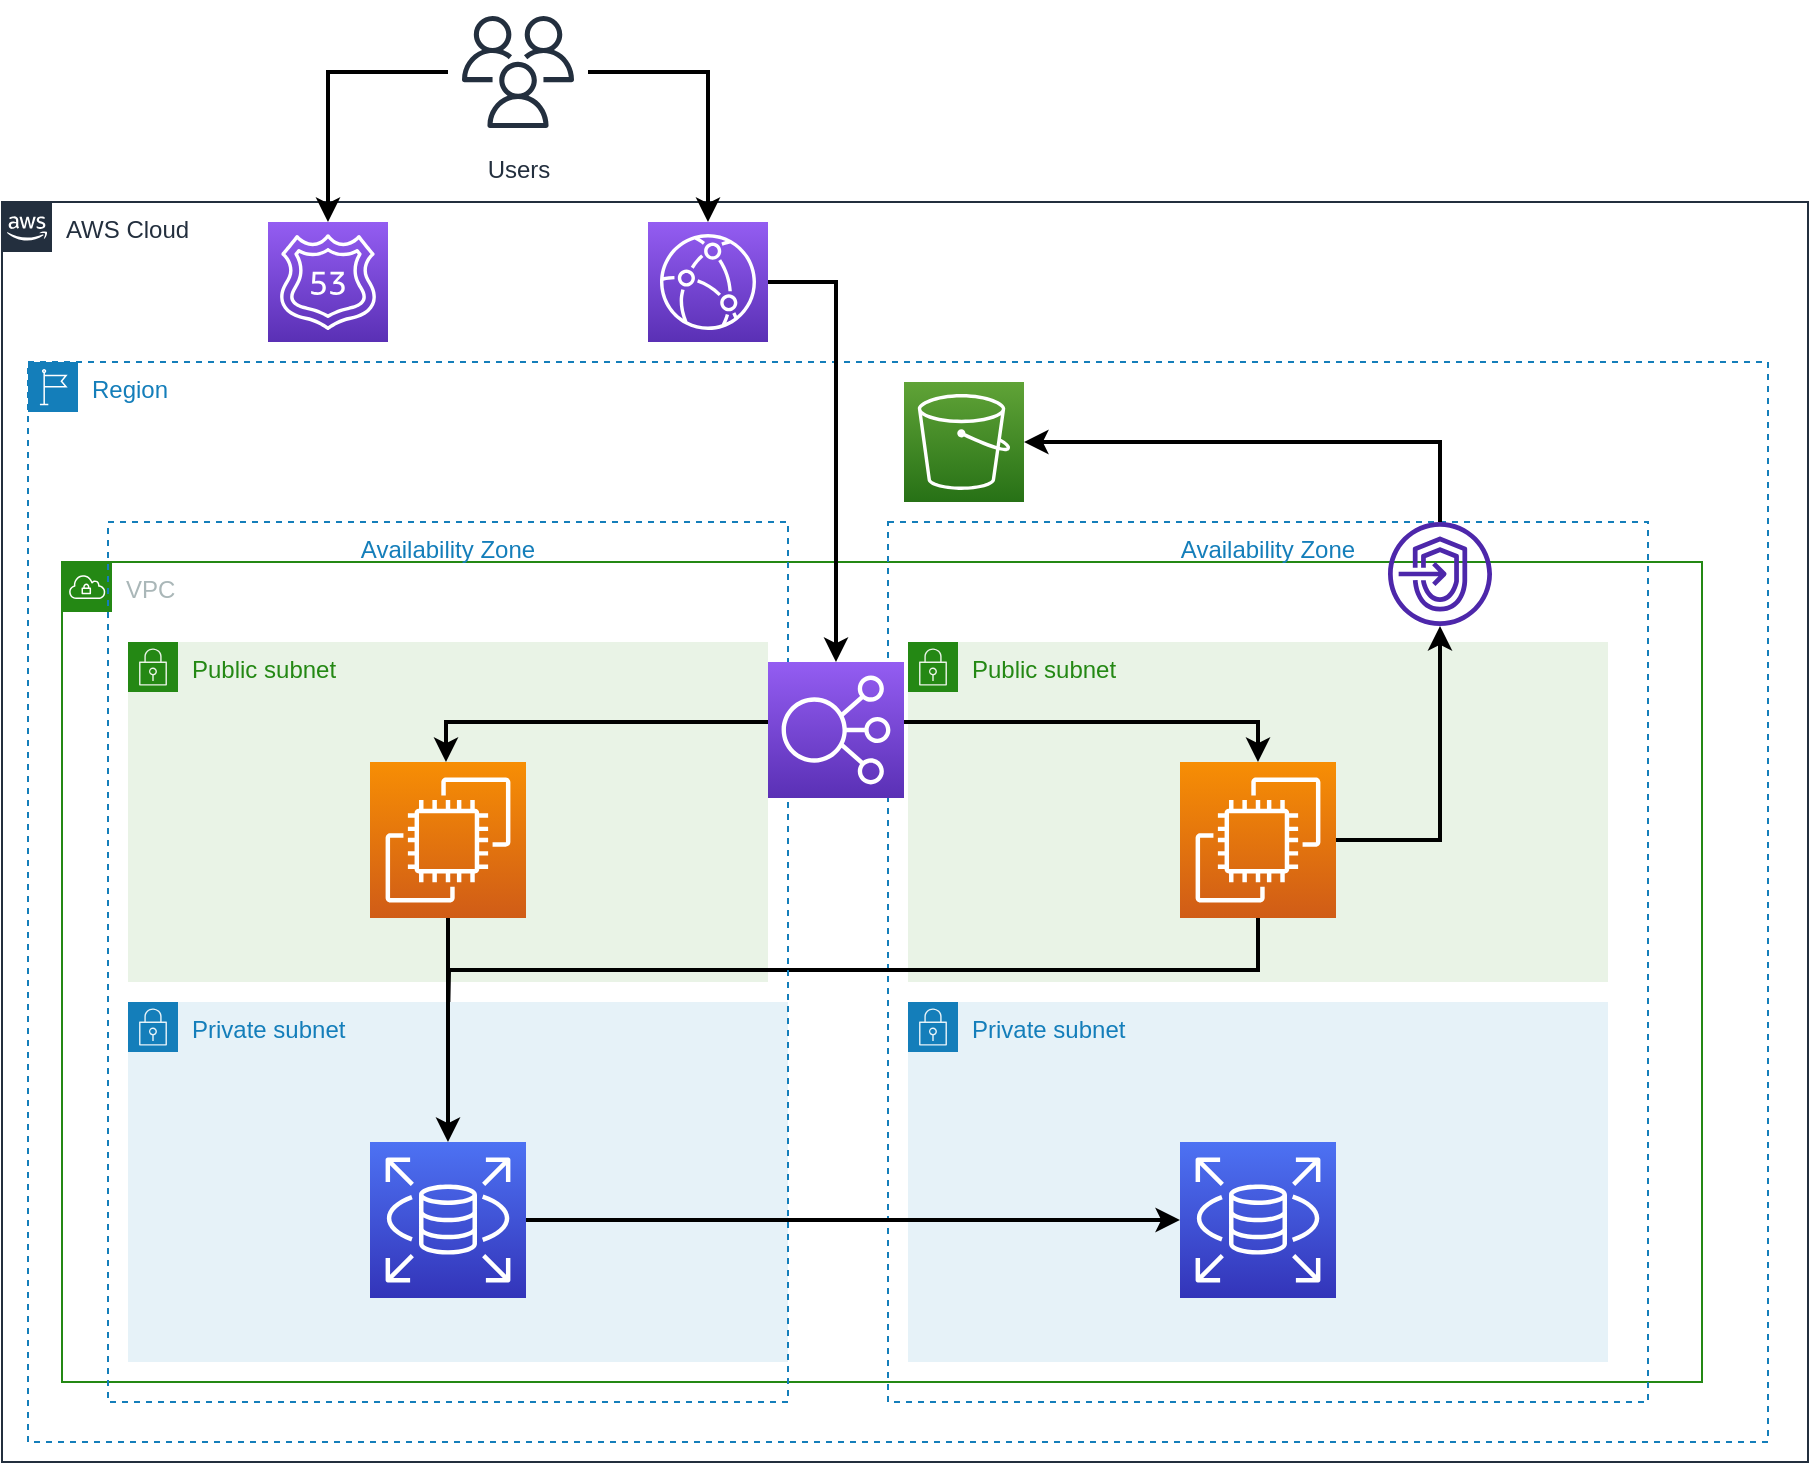 <mxfile version="21.2.1" type="github" pages="2">
  <diagram id="Ht1M8jgEwFfnCIfOTk4-" name="テキストなし">
    <mxGraphModel dx="954" dy="623" grid="1" gridSize="10" guides="1" tooltips="1" connect="1" arrows="1" fold="1" page="1" pageScale="1" pageWidth="1169" pageHeight="827" math="0" shadow="0">
      <root>
        <mxCell id="0" />
        <mxCell id="1" parent="0" />
        <mxCell id="lfixauKkGy-INuzsR6zA-5" value="AWS Cloud" style="points=[[0,0],[0.25,0],[0.5,0],[0.75,0],[1,0],[1,0.25],[1,0.5],[1,0.75],[1,1],[0.75,1],[0.5,1],[0.25,1],[0,1],[0,0.75],[0,0.5],[0,0.25]];outlineConnect=0;gradientColor=none;html=1;whiteSpace=wrap;fontSize=12;fontStyle=0;container=1;pointerEvents=0;collapsible=0;recursiveResize=0;shape=mxgraph.aws4.group;grIcon=mxgraph.aws4.group_aws_cloud_alt;strokeColor=#232F3E;fillColor=none;verticalAlign=top;align=left;spacingLeft=30;fontColor=#232F3E;dashed=0;" parent="1" vertex="1">
          <mxGeometry x="157" y="170" width="903" height="630" as="geometry" />
        </mxCell>
        <mxCell id="lfixauKkGy-INuzsR6zA-6" value="VPC" style="points=[[0,0],[0.25,0],[0.5,0],[0.75,0],[1,0],[1,0.25],[1,0.5],[1,0.75],[1,1],[0.75,1],[0.5,1],[0.25,1],[0,1],[0,0.75],[0,0.5],[0,0.25]];outlineConnect=0;gradientColor=none;html=1;whiteSpace=wrap;fontSize=12;fontStyle=0;container=1;pointerEvents=0;collapsible=0;recursiveResize=0;shape=mxgraph.aws4.group;grIcon=mxgraph.aws4.group_vpc;strokeColor=#248814;fillColor=none;verticalAlign=top;align=left;spacingLeft=30;fontColor=#AAB7B8;dashed=0;" parent="lfixauKkGy-INuzsR6zA-5" vertex="1">
          <mxGeometry x="30" y="180" width="820" height="410" as="geometry" />
        </mxCell>
        <mxCell id="3CHzbOMfQXZz0pSVaDZx-15" value="" style="sketch=0;points=[[0,0,0],[0.25,0,0],[0.5,0,0],[0.75,0,0],[1,0,0],[0,1,0],[0.25,1,0],[0.5,1,0],[0.75,1,0],[1,1,0],[0,0.25,0],[0,0.5,0],[0,0.75,0],[1,0.25,0],[1,0.5,0],[1,0.75,0]];outlineConnect=0;fontColor=#232F3E;gradientColor=#945DF2;gradientDirection=north;fillColor=#5A30B5;strokeColor=#ffffff;dashed=0;verticalLabelPosition=bottom;verticalAlign=top;align=center;html=1;fontSize=12;fontStyle=0;aspect=fixed;shape=mxgraph.aws4.resourceIcon;resIcon=mxgraph.aws4.cloudfront;" parent="lfixauKkGy-INuzsR6zA-5" vertex="1">
          <mxGeometry x="323" y="10" width="60" height="60" as="geometry" />
        </mxCell>
        <mxCell id="3CHzbOMfQXZz0pSVaDZx-27" value="" style="sketch=0;points=[[0,0,0],[0.25,0,0],[0.5,0,0],[0.75,0,0],[1,0,0],[0,1,0],[0.25,1,0],[0.5,1,0],[0.75,1,0],[1,1,0],[0,0.25,0],[0,0.5,0],[0,0.75,0],[1,0.25,0],[1,0.5,0],[1,0.75,0]];outlineConnect=0;fontColor=#232F3E;gradientColor=#945DF2;gradientDirection=north;fillColor=#5A30B5;strokeColor=#ffffff;dashed=0;verticalLabelPosition=bottom;verticalAlign=top;align=center;html=1;fontSize=12;fontStyle=0;aspect=fixed;shape=mxgraph.aws4.resourceIcon;resIcon=mxgraph.aws4.route_53;" parent="lfixauKkGy-INuzsR6zA-5" vertex="1">
          <mxGeometry x="133" y="10" width="60" height="60" as="geometry" />
        </mxCell>
        <mxCell id="lfixauKkGy-INuzsR6zA-7" value="Region" style="points=[[0,0],[0.25,0],[0.5,0],[0.75,0],[1,0],[1,0.25],[1,0.5],[1,0.75],[1,1],[0.75,1],[0.5,1],[0.25,1],[0,1],[0,0.75],[0,0.5],[0,0.25]];outlineConnect=0;gradientColor=none;html=1;whiteSpace=wrap;fontSize=12;fontStyle=0;container=1;pointerEvents=0;collapsible=0;recursiveResize=0;shape=mxgraph.aws4.group;grIcon=mxgraph.aws4.group_region;strokeColor=#147EBA;fillColor=none;verticalAlign=top;align=left;spacingLeft=30;fontColor=#147EBA;dashed=1;" parent="1" vertex="1">
          <mxGeometry x="170" y="250" width="870" height="540" as="geometry" />
        </mxCell>
        <mxCell id="lfixauKkGy-INuzsR6zA-10" value="Public subnet" style="points=[[0,0],[0.25,0],[0.5,0],[0.75,0],[1,0],[1,0.25],[1,0.5],[1,0.75],[1,1],[0.75,1],[0.5,1],[0.25,1],[0,1],[0,0.75],[0,0.5],[0,0.25]];outlineConnect=0;gradientColor=none;html=1;whiteSpace=wrap;fontSize=12;fontStyle=0;container=1;pointerEvents=0;collapsible=0;recursiveResize=0;shape=mxgraph.aws4.group;grIcon=mxgraph.aws4.group_security_group;grStroke=0;strokeColor=#248814;fillColor=#E9F3E6;verticalAlign=top;align=left;spacingLeft=30;fontColor=#248814;dashed=0;" parent="lfixauKkGy-INuzsR6zA-7" vertex="1">
          <mxGeometry x="50" y="140" width="320" height="170" as="geometry" />
        </mxCell>
        <mxCell id="lfixauKkGy-INuzsR6zA-14" value="Public subnet" style="points=[[0,0],[0.25,0],[0.5,0],[0.75,0],[1,0],[1,0.25],[1,0.5],[1,0.75],[1,1],[0.75,1],[0.5,1],[0.25,1],[0,1],[0,0.75],[0,0.5],[0,0.25]];outlineConnect=0;gradientColor=none;html=1;whiteSpace=wrap;fontSize=12;fontStyle=0;container=1;pointerEvents=0;collapsible=0;recursiveResize=0;shape=mxgraph.aws4.group;grIcon=mxgraph.aws4.group_security_group;grStroke=0;strokeColor=#248814;fillColor=#E9F3E6;verticalAlign=top;align=left;spacingLeft=30;fontColor=#248814;dashed=0;" parent="lfixauKkGy-INuzsR6zA-7" vertex="1">
          <mxGeometry x="440" y="140" width="350" height="170" as="geometry" />
        </mxCell>
        <mxCell id="lfixauKkGy-INuzsR6zA-9" value="Availability Zone" style="fillColor=none;strokeColor=#147EBA;dashed=1;verticalAlign=top;fontStyle=0;fontColor=#147EBA;whiteSpace=wrap;html=1;" parent="lfixauKkGy-INuzsR6zA-14" vertex="1">
          <mxGeometry x="-10" y="-60" width="380" height="440" as="geometry" />
        </mxCell>
        <mxCell id="3CHzbOMfQXZz0pSVaDZx-13" style="edgeStyle=orthogonalEdgeStyle;rounded=0;orthogonalLoop=1;jettySize=auto;html=1;exitX=0.5;exitY=1;exitDx=0;exitDy=0;exitPerimeter=0;strokeWidth=2;endArrow=none;endFill=0;" parent="lfixauKkGy-INuzsR6zA-14" source="3CHzbOMfQXZz0pSVaDZx-2" edge="1">
          <mxGeometry relative="1" as="geometry">
            <mxPoint x="-230" y="190" as="targetPoint" />
          </mxGeometry>
        </mxCell>
        <mxCell id="3CHzbOMfQXZz0pSVaDZx-2" value="" style="sketch=0;points=[[0,0,0],[0.25,0,0],[0.5,0,0],[0.75,0,0],[1,0,0],[0,1,0],[0.25,1,0],[0.5,1,0],[0.75,1,0],[1,1,0],[0,0.25,0],[0,0.5,0],[0,0.75,0],[1,0.25,0],[1,0.5,0],[1,0.75,0]];outlineConnect=0;fontColor=#232F3E;gradientColor=#F78E04;gradientDirection=north;fillColor=#D05C17;strokeColor=#ffffff;dashed=0;verticalLabelPosition=bottom;verticalAlign=top;align=center;html=1;fontSize=12;fontStyle=0;aspect=fixed;shape=mxgraph.aws4.resourceIcon;resIcon=mxgraph.aws4.ec2;" parent="lfixauKkGy-INuzsR6zA-14" vertex="1">
          <mxGeometry x="136" y="60" width="78" height="78" as="geometry" />
        </mxCell>
        <mxCell id="3CHzbOMfQXZz0pSVaDZx-19" value="" style="sketch=0;outlineConnect=0;fontColor=#232F3E;gradientColor=none;fillColor=#4D27AA;strokeColor=none;dashed=0;verticalLabelPosition=bottom;verticalAlign=top;align=center;html=1;fontSize=12;fontStyle=0;aspect=fixed;pointerEvents=1;shape=mxgraph.aws4.endpoints;" parent="lfixauKkGy-INuzsR6zA-14" vertex="1">
          <mxGeometry x="240" y="-60" width="52" height="52" as="geometry" />
        </mxCell>
        <mxCell id="3CHzbOMfQXZz0pSVaDZx-20" style="edgeStyle=orthogonalEdgeStyle;rounded=0;orthogonalLoop=1;jettySize=auto;html=1;exitX=1;exitY=0.5;exitDx=0;exitDy=0;exitPerimeter=0;strokeWidth=2;" parent="lfixauKkGy-INuzsR6zA-14" source="3CHzbOMfQXZz0pSVaDZx-2" target="3CHzbOMfQXZz0pSVaDZx-19" edge="1">
          <mxGeometry relative="1" as="geometry" />
        </mxCell>
        <mxCell id="lfixauKkGy-INuzsR6zA-15" value="Private subnet" style="points=[[0,0],[0.25,0],[0.5,0],[0.75,0],[1,0],[1,0.25],[1,0.5],[1,0.75],[1,1],[0.75,1],[0.5,1],[0.25,1],[0,1],[0,0.75],[0,0.5],[0,0.25]];outlineConnect=0;gradientColor=none;html=1;whiteSpace=wrap;fontSize=12;fontStyle=0;container=1;pointerEvents=0;collapsible=0;recursiveResize=0;shape=mxgraph.aws4.group;grIcon=mxgraph.aws4.group_security_group;grStroke=0;strokeColor=#147EBA;fillColor=#E6F2F8;verticalAlign=top;align=left;spacingLeft=30;fontColor=#147EBA;dashed=0;" parent="lfixauKkGy-INuzsR6zA-7" vertex="1">
          <mxGeometry x="50" y="320" width="330" height="180" as="geometry" />
        </mxCell>
        <mxCell id="lfixauKkGy-INuzsR6zA-8" value="Availability Zone" style="fillColor=none;strokeColor=#147EBA;dashed=1;verticalAlign=top;fontStyle=0;fontColor=#147EBA;whiteSpace=wrap;html=1;" parent="lfixauKkGy-INuzsR6zA-15" vertex="1">
          <mxGeometry x="-10" y="-240" width="340" height="440" as="geometry" />
        </mxCell>
        <mxCell id="3CHzbOMfQXZz0pSVaDZx-7" value="" style="sketch=0;points=[[0,0,0],[0.25,0,0],[0.5,0,0],[0.75,0,0],[1,0,0],[0,1,0],[0.25,1,0],[0.5,1,0],[0.75,1,0],[1,1,0],[0,0.25,0],[0,0.5,0],[0,0.75,0],[1,0.25,0],[1,0.5,0],[1,0.75,0]];outlineConnect=0;fontColor=#232F3E;gradientColor=#4D72F3;gradientDirection=north;fillColor=#3334B9;strokeColor=#ffffff;dashed=0;verticalLabelPosition=bottom;verticalAlign=top;align=center;html=1;fontSize=12;fontStyle=0;aspect=fixed;shape=mxgraph.aws4.resourceIcon;resIcon=mxgraph.aws4.rds;" parent="lfixauKkGy-INuzsR6zA-15" vertex="1">
          <mxGeometry x="121" y="70" width="78" height="78" as="geometry" />
        </mxCell>
        <mxCell id="3CHzbOMfQXZz0pSVaDZx-1" value="" style="sketch=0;points=[[0,0,0],[0.25,0,0],[0.5,0,0],[0.75,0,0],[1,0,0],[0,1,0],[0.25,1,0],[0.5,1,0],[0.75,1,0],[1,1,0],[0,0.25,0],[0,0.5,0],[0,0.75,0],[1,0.25,0],[1,0.5,0],[1,0.75,0]];outlineConnect=0;fontColor=#232F3E;gradientColor=#F78E04;gradientDirection=north;fillColor=#D05C17;strokeColor=#ffffff;dashed=0;verticalLabelPosition=bottom;verticalAlign=top;align=center;html=1;fontSize=12;fontStyle=0;aspect=fixed;shape=mxgraph.aws4.resourceIcon;resIcon=mxgraph.aws4.ec2;" parent="lfixauKkGy-INuzsR6zA-15" vertex="1">
          <mxGeometry x="121" y="-120" width="78" height="78" as="geometry" />
        </mxCell>
        <mxCell id="3CHzbOMfQXZz0pSVaDZx-9" style="edgeStyle=orthogonalEdgeStyle;rounded=0;orthogonalLoop=1;jettySize=auto;html=1;exitX=0.5;exitY=1;exitDx=0;exitDy=0;exitPerimeter=0;entryX=0.5;entryY=0;entryDx=0;entryDy=0;entryPerimeter=0;strokeWidth=2;" parent="lfixauKkGy-INuzsR6zA-15" source="3CHzbOMfQXZz0pSVaDZx-1" target="3CHzbOMfQXZz0pSVaDZx-7" edge="1">
          <mxGeometry relative="1" as="geometry" />
        </mxCell>
        <mxCell id="lfixauKkGy-INuzsR6zA-16" value="Private subnet" style="points=[[0,0],[0.25,0],[0.5,0],[0.75,0],[1,0],[1,0.25],[1,0.5],[1,0.75],[1,1],[0.75,1],[0.5,1],[0.25,1],[0,1],[0,0.75],[0,0.5],[0,0.25]];outlineConnect=0;gradientColor=none;html=1;whiteSpace=wrap;fontSize=12;fontStyle=0;container=1;pointerEvents=0;collapsible=0;recursiveResize=0;shape=mxgraph.aws4.group;grIcon=mxgraph.aws4.group_security_group;grStroke=0;strokeColor=#147EBA;fillColor=#E6F2F8;verticalAlign=top;align=left;spacingLeft=30;fontColor=#147EBA;dashed=0;" parent="lfixauKkGy-INuzsR6zA-7" vertex="1">
          <mxGeometry x="440" y="320" width="350" height="180" as="geometry" />
        </mxCell>
        <mxCell id="3CHzbOMfQXZz0pSVaDZx-8" value="" style="sketch=0;points=[[0,0,0],[0.25,0,0],[0.5,0,0],[0.75,0,0],[1,0,0],[0,1,0],[0.25,1,0],[0.5,1,0],[0.75,1,0],[1,1,0],[0,0.25,0],[0,0.5,0],[0,0.75,0],[1,0.25,0],[1,0.5,0],[1,0.75,0]];outlineConnect=0;fontColor=#232F3E;gradientColor=#4D72F3;gradientDirection=north;fillColor=#3334B9;strokeColor=#ffffff;dashed=0;verticalLabelPosition=bottom;verticalAlign=top;align=center;html=1;fontSize=12;fontStyle=0;aspect=fixed;shape=mxgraph.aws4.resourceIcon;resIcon=mxgraph.aws4.rds;" parent="lfixauKkGy-INuzsR6zA-16" vertex="1">
          <mxGeometry x="136" y="70" width="78" height="78" as="geometry" />
        </mxCell>
        <mxCell id="3CHzbOMfQXZz0pSVaDZx-4" style="edgeStyle=orthogonalEdgeStyle;orthogonalLoop=1;jettySize=auto;html=1;exitX=0.5;exitY=1;exitDx=0;exitDy=0;exitPerimeter=0;rounded=0;strokeWidth=2;" parent="lfixauKkGy-INuzsR6zA-7" source="lfixauKkGy-INuzsR6zA-17" target="3CHzbOMfQXZz0pSVaDZx-1" edge="1">
          <mxGeometry relative="1" as="geometry">
            <Array as="points">
              <mxPoint x="404" y="180" />
              <mxPoint x="209" y="180" />
            </Array>
          </mxGeometry>
        </mxCell>
        <mxCell id="3CHzbOMfQXZz0pSVaDZx-5" style="edgeStyle=orthogonalEdgeStyle;rounded=0;orthogonalLoop=1;jettySize=auto;html=1;exitX=0.5;exitY=1;exitDx=0;exitDy=0;exitPerimeter=0;entryX=0.5;entryY=0;entryDx=0;entryDy=0;entryPerimeter=0;strokeWidth=2;" parent="lfixauKkGy-INuzsR6zA-7" source="lfixauKkGy-INuzsR6zA-17" target="3CHzbOMfQXZz0pSVaDZx-2" edge="1">
          <mxGeometry relative="1" as="geometry">
            <Array as="points">
              <mxPoint x="404" y="180" />
              <mxPoint x="615" y="180" />
            </Array>
          </mxGeometry>
        </mxCell>
        <mxCell id="lfixauKkGy-INuzsR6zA-17" value="" style="sketch=0;points=[[0,0,0],[0.25,0,0],[0.5,0,0],[0.75,0,0],[1,0,0],[0,1,0],[0.25,1,0],[0.5,1,0],[0.75,1,0],[1,1,0],[0,0.25,0],[0,0.5,0],[0,0.75,0],[1,0.25,0],[1,0.5,0],[1,0.75,0]];outlineConnect=0;fontColor=#232F3E;gradientColor=#945DF2;gradientDirection=north;fillColor=#5A30B5;strokeColor=#ffffff;dashed=0;verticalLabelPosition=bottom;verticalAlign=top;align=center;html=1;fontSize=12;fontStyle=0;aspect=fixed;shape=mxgraph.aws4.resourceIcon;resIcon=mxgraph.aws4.elastic_load_balancing;" parent="lfixauKkGy-INuzsR6zA-7" vertex="1">
          <mxGeometry x="370" y="150" width="68" height="68" as="geometry" />
        </mxCell>
        <mxCell id="3CHzbOMfQXZz0pSVaDZx-11" style="edgeStyle=orthogonalEdgeStyle;rounded=0;orthogonalLoop=1;jettySize=auto;html=1;exitX=1;exitY=0.5;exitDx=0;exitDy=0;exitPerimeter=0;entryX=0;entryY=0.5;entryDx=0;entryDy=0;entryPerimeter=0;strokeWidth=2;" parent="lfixauKkGy-INuzsR6zA-7" source="3CHzbOMfQXZz0pSVaDZx-7" target="3CHzbOMfQXZz0pSVaDZx-8" edge="1">
          <mxGeometry relative="1" as="geometry" />
        </mxCell>
        <mxCell id="3CHzbOMfQXZz0pSVaDZx-16" value="" style="sketch=0;points=[[0,0,0],[0.25,0,0],[0.5,0,0],[0.75,0,0],[1,0,0],[0,1,0],[0.25,1,0],[0.5,1,0],[0.75,1,0],[1,1,0],[0,0.25,0],[0,0.5,0],[0,0.75,0],[1,0.25,0],[1,0.5,0],[1,0.75,0]];outlineConnect=0;fontColor=#232F3E;gradientColor=#60A337;gradientDirection=north;fillColor=#277116;strokeColor=#ffffff;dashed=0;verticalLabelPosition=bottom;verticalAlign=top;align=center;html=1;fontSize=12;fontStyle=0;aspect=fixed;shape=mxgraph.aws4.resourceIcon;resIcon=mxgraph.aws4.s3;" parent="lfixauKkGy-INuzsR6zA-7" vertex="1">
          <mxGeometry x="438" y="10" width="60" height="60" as="geometry" />
        </mxCell>
        <mxCell id="3CHzbOMfQXZz0pSVaDZx-25" style="edgeStyle=orthogonalEdgeStyle;rounded=0;orthogonalLoop=1;jettySize=auto;html=1;entryX=1;entryY=0.5;entryDx=0;entryDy=0;entryPerimeter=0;strokeWidth=2;" parent="lfixauKkGy-INuzsR6zA-7" source="3CHzbOMfQXZz0pSVaDZx-19" target="3CHzbOMfQXZz0pSVaDZx-16" edge="1">
          <mxGeometry relative="1" as="geometry">
            <Array as="points">
              <mxPoint x="706" y="40" />
            </Array>
          </mxGeometry>
        </mxCell>
        <mxCell id="3CHzbOMfQXZz0pSVaDZx-17" style="edgeStyle=orthogonalEdgeStyle;rounded=0;orthogonalLoop=1;jettySize=auto;html=1;exitX=1;exitY=0.5;exitDx=0;exitDy=0;exitPerimeter=0;entryX=0.5;entryY=0;entryDx=0;entryDy=0;entryPerimeter=0;strokeWidth=2;" parent="1" source="3CHzbOMfQXZz0pSVaDZx-15" target="lfixauKkGy-INuzsR6zA-17" edge="1">
          <mxGeometry relative="1" as="geometry" />
        </mxCell>
        <mxCell id="3CHzbOMfQXZz0pSVaDZx-33" style="edgeStyle=orthogonalEdgeStyle;rounded=0;orthogonalLoop=1;jettySize=auto;html=1;entryX=0.5;entryY=0;entryDx=0;entryDy=0;entryPerimeter=0;strokeWidth=2;" parent="1" source="3CHzbOMfQXZz0pSVaDZx-26" target="3CHzbOMfQXZz0pSVaDZx-15" edge="1">
          <mxGeometry relative="1" as="geometry" />
        </mxCell>
        <mxCell id="3CHzbOMfQXZz0pSVaDZx-34" style="edgeStyle=orthogonalEdgeStyle;rounded=0;orthogonalLoop=1;jettySize=auto;html=1;entryX=0.5;entryY=0;entryDx=0;entryDy=0;entryPerimeter=0;strokeWidth=2;" parent="1" source="3CHzbOMfQXZz0pSVaDZx-26" target="3CHzbOMfQXZz0pSVaDZx-27" edge="1">
          <mxGeometry relative="1" as="geometry" />
        </mxCell>
        <mxCell id="3CHzbOMfQXZz0pSVaDZx-26" value="Users" style="sketch=0;outlineConnect=0;fontColor=#232F3E;gradientColor=none;strokeColor=#232F3E;fillColor=#ffffff;dashed=0;verticalLabelPosition=bottom;verticalAlign=top;align=center;html=1;fontSize=12;fontStyle=0;aspect=fixed;shape=mxgraph.aws4.resourceIcon;resIcon=mxgraph.aws4.users;" parent="1" vertex="1">
          <mxGeometry x="380" y="70" width="70" height="70" as="geometry" />
        </mxCell>
      </root>
    </mxGraphModel>
  </diagram>
  <diagram id="sQiggFJYUJAA9f6Ag3IF" name="テキストあり">
    <mxGraphModel dx="954" dy="623" grid="1" gridSize="10" guides="1" tooltips="1" connect="1" arrows="1" fold="1" page="1" pageScale="1" pageWidth="827" pageHeight="1169" math="0" shadow="0">
      <root>
        <mxCell id="0" />
        <mxCell id="1" parent="0" />
        <mxCell id="yn2txElVlzGO53p9tZ9n-1" value="AWS Cloud" style="points=[[0,0],[0.25,0],[0.5,0],[0.75,0],[1,0],[1,0.25],[1,0.5],[1,0.75],[1,1],[0.75,1],[0.5,1],[0.25,1],[0,1],[0,0.75],[0,0.5],[0,0.25]];outlineConnect=0;gradientColor=none;html=1;whiteSpace=wrap;fontSize=12;fontStyle=0;container=1;pointerEvents=0;collapsible=0;recursiveResize=0;shape=mxgraph.aws4.group;grIcon=mxgraph.aws4.group_aws_cloud_alt;strokeColor=#232F3E;fillColor=none;verticalAlign=top;align=left;spacingLeft=30;fontColor=#232F3E;dashed=0;" parent="1" vertex="1">
          <mxGeometry x="157" y="170" width="903" height="630" as="geometry" />
        </mxCell>
        <mxCell id="yn2txElVlzGO53p9tZ9n-2" value="VPC" style="points=[[0,0],[0.25,0],[0.5,0],[0.75,0],[1,0],[1,0.25],[1,0.5],[1,0.75],[1,1],[0.75,1],[0.5,1],[0.25,1],[0,1],[0,0.75],[0,0.5],[0,0.25]];outlineConnect=0;gradientColor=none;html=1;whiteSpace=wrap;fontSize=12;fontStyle=0;container=1;pointerEvents=0;collapsible=0;recursiveResize=0;shape=mxgraph.aws4.group;grIcon=mxgraph.aws4.group_vpc;strokeColor=#248814;fillColor=none;verticalAlign=top;align=left;spacingLeft=30;fontColor=#AAB7B8;dashed=0;" parent="yn2txElVlzGO53p9tZ9n-1" vertex="1">
          <mxGeometry x="30" y="180" width="820" height="410" as="geometry" />
        </mxCell>
        <mxCell id="yn2txElVlzGO53p9tZ9n-3" value="" style="sketch=0;points=[[0,0,0],[0.25,0,0],[0.5,0,0],[0.75,0,0],[1,0,0],[0,1,0],[0.25,1,0],[0.5,1,0],[0.75,1,0],[1,1,0],[0,0.25,0],[0,0.5,0],[0,0.75,0],[1,0.25,0],[1,0.5,0],[1,0.75,0]];outlineConnect=0;fontColor=#232F3E;gradientColor=#945DF2;gradientDirection=north;fillColor=#5A30B5;strokeColor=#ffffff;dashed=0;verticalLabelPosition=bottom;verticalAlign=top;align=center;html=1;fontSize=12;fontStyle=0;aspect=fixed;shape=mxgraph.aws4.resourceIcon;resIcon=mxgraph.aws4.cloudfront;" parent="yn2txElVlzGO53p9tZ9n-1" vertex="1">
          <mxGeometry x="323" y="10" width="40" height="40" as="geometry" />
        </mxCell>
        <mxCell id="yn2txElVlzGO53p9tZ9n-4" value="" style="sketch=0;points=[[0,0,0],[0.25,0,0],[0.5,0,0],[0.75,0,0],[1,0,0],[0,1,0],[0.25,1,0],[0.5,1,0],[0.75,1,0],[1,1,0],[0,0.25,0],[0,0.5,0],[0,0.75,0],[1,0.25,0],[1,0.5,0],[1,0.75,0]];outlineConnect=0;fontColor=#232F3E;gradientColor=#945DF2;gradientDirection=north;fillColor=#5A30B5;strokeColor=#ffffff;dashed=0;verticalLabelPosition=bottom;verticalAlign=top;align=center;html=1;fontSize=12;fontStyle=0;aspect=fixed;shape=mxgraph.aws4.resourceIcon;resIcon=mxgraph.aws4.route_53;" parent="yn2txElVlzGO53p9tZ9n-1" vertex="1">
          <mxGeometry x="133" y="10" width="40" height="40" as="geometry" />
        </mxCell>
        <mxCell id="yn2txElVlzGO53p9tZ9n-30" value="Route 53" style="text;html=1;strokeColor=none;fillColor=none;align=center;verticalAlign=middle;whiteSpace=wrap;rounded=0;labelPosition=center;verticalLabelPosition=middle;fontStyle=1" parent="yn2txElVlzGO53p9tZ9n-1" vertex="1">
          <mxGeometry x="102" y="50" width="102" height="30" as="geometry" />
        </mxCell>
        <mxCell id="yn2txElVlzGO53p9tZ9n-31" value="CloudFront" style="text;html=1;strokeColor=none;fillColor=none;align=center;verticalAlign=middle;whiteSpace=wrap;rounded=0;labelPosition=center;verticalLabelPosition=middle;fontStyle=1" parent="yn2txElVlzGO53p9tZ9n-1" vertex="1">
          <mxGeometry x="292" y="50" width="102" height="30" as="geometry" />
        </mxCell>
        <mxCell id="yn2txElVlzGO53p9tZ9n-5" value="Region" style="points=[[0,0],[0.25,0],[0.5,0],[0.75,0],[1,0],[1,0.25],[1,0.5],[1,0.75],[1,1],[0.75,1],[0.5,1],[0.25,1],[0,1],[0,0.75],[0,0.5],[0,0.25]];outlineConnect=0;gradientColor=none;html=1;whiteSpace=wrap;fontSize=12;fontStyle=0;container=1;pointerEvents=0;collapsible=0;recursiveResize=0;shape=mxgraph.aws4.group;grIcon=mxgraph.aws4.group_region;strokeColor=#147EBA;fillColor=none;verticalAlign=top;align=left;spacingLeft=30;fontColor=#147EBA;dashed=1;" parent="1" vertex="1">
          <mxGeometry x="170" y="250" width="870" height="540" as="geometry" />
        </mxCell>
        <mxCell id="yn2txElVlzGO53p9tZ9n-6" value="Public subnet" style="points=[[0,0],[0.25,0],[0.5,0],[0.75,0],[1,0],[1,0.25],[1,0.5],[1,0.75],[1,1],[0.75,1],[0.5,1],[0.25,1],[0,1],[0,0.75],[0,0.5],[0,0.25]];outlineConnect=0;gradientColor=none;html=1;whiteSpace=wrap;fontSize=12;fontStyle=0;container=1;pointerEvents=0;collapsible=0;recursiveResize=0;shape=mxgraph.aws4.group;grIcon=mxgraph.aws4.group_security_group;grStroke=0;strokeColor=#248814;fillColor=#E9F3E6;verticalAlign=top;align=left;spacingLeft=30;fontColor=#248814;dashed=0;" parent="yn2txElVlzGO53p9tZ9n-5" vertex="1">
          <mxGeometry x="50" y="140" width="320" height="170" as="geometry" />
        </mxCell>
        <mxCell id="yn2txElVlzGO53p9tZ9n-7" value="Public subnet" style="points=[[0,0],[0.25,0],[0.5,0],[0.75,0],[1,0],[1,0.25],[1,0.5],[1,0.75],[1,1],[0.75,1],[0.5,1],[0.25,1],[0,1],[0,0.75],[0,0.5],[0,0.25]];outlineConnect=0;gradientColor=none;html=1;whiteSpace=wrap;fontSize=12;fontStyle=0;container=1;pointerEvents=0;collapsible=0;recursiveResize=0;shape=mxgraph.aws4.group;grIcon=mxgraph.aws4.group_security_group;grStroke=0;strokeColor=#248814;fillColor=#E9F3E6;verticalAlign=top;align=left;spacingLeft=30;fontColor=#248814;dashed=0;" parent="yn2txElVlzGO53p9tZ9n-5" vertex="1">
          <mxGeometry x="440" y="140" width="350" height="170" as="geometry" />
        </mxCell>
        <mxCell id="yn2txElVlzGO53p9tZ9n-8" value="Availability Zone" style="fillColor=none;strokeColor=#147EBA;dashed=1;verticalAlign=top;fontStyle=0;fontColor=#147EBA;whiteSpace=wrap;html=1;" parent="yn2txElVlzGO53p9tZ9n-7" vertex="1">
          <mxGeometry x="-10" y="-60" width="380" height="440" as="geometry" />
        </mxCell>
        <mxCell id="yn2txElVlzGO53p9tZ9n-9" style="edgeStyle=orthogonalEdgeStyle;rounded=0;orthogonalLoop=1;jettySize=auto;html=1;exitX=0.5;exitY=1;exitDx=0;exitDy=0;exitPerimeter=0;strokeWidth=2;endArrow=none;endFill=0;" parent="yn2txElVlzGO53p9tZ9n-7" source="yn2txElVlzGO53p9tZ9n-10" edge="1">
          <mxGeometry relative="1" as="geometry">
            <mxPoint x="-230" y="190" as="targetPoint" />
          </mxGeometry>
        </mxCell>
        <mxCell id="yn2txElVlzGO53p9tZ9n-10" value="" style="sketch=0;points=[[0,0,0],[0.25,0,0],[0.5,0,0],[0.75,0,0],[1,0,0],[0,1,0],[0.25,1,0],[0.5,1,0],[0.75,1,0],[1,1,0],[0,0.25,0],[0,0.5,0],[0,0.75,0],[1,0.25,0],[1,0.5,0],[1,0.75,0]];outlineConnect=0;fontColor=#232F3E;gradientColor=#F78E04;gradientDirection=north;fillColor=#D05C17;strokeColor=#ffffff;dashed=0;verticalLabelPosition=bottom;verticalAlign=top;align=center;html=1;fontSize=12;fontStyle=0;aspect=fixed;shape=mxgraph.aws4.resourceIcon;resIcon=mxgraph.aws4.ec2;" parent="yn2txElVlzGO53p9tZ9n-7" vertex="1">
          <mxGeometry x="136" y="60" width="78" height="78" as="geometry" />
        </mxCell>
        <mxCell id="yn2txElVlzGO53p9tZ9n-11" value="" style="sketch=0;outlineConnect=0;fontColor=#232F3E;gradientColor=none;fillColor=#4D27AA;strokeColor=none;dashed=0;verticalLabelPosition=bottom;verticalAlign=top;align=center;html=1;fontSize=12;fontStyle=0;aspect=fixed;pointerEvents=1;shape=mxgraph.aws4.endpoints;" parent="yn2txElVlzGO53p9tZ9n-7" vertex="1">
          <mxGeometry x="240" y="-60" width="52" height="52" as="geometry" />
        </mxCell>
        <mxCell id="yn2txElVlzGO53p9tZ9n-12" style="edgeStyle=orthogonalEdgeStyle;rounded=0;orthogonalLoop=1;jettySize=auto;html=1;exitX=1;exitY=0.5;exitDx=0;exitDy=0;exitPerimeter=0;strokeWidth=2;" parent="yn2txElVlzGO53p9tZ9n-7" source="yn2txElVlzGO53p9tZ9n-10" target="yn2txElVlzGO53p9tZ9n-11" edge="1">
          <mxGeometry relative="1" as="geometry" />
        </mxCell>
        <mxCell id="F-MMLjzxpk6I23DXoW7o-5" value="EC2" style="text;html=1;strokeColor=none;fillColor=none;align=center;verticalAlign=middle;whiteSpace=wrap;rounded=0;labelPosition=center;verticalLabelPosition=middle;fontStyle=1" vertex="1" parent="yn2txElVlzGO53p9tZ9n-7">
          <mxGeometry x="140" y="138" width="102" height="30" as="geometry" />
        </mxCell>
        <mxCell id="yn2txElVlzGO53p9tZ9n-13" value="Private subnet" style="points=[[0,0],[0.25,0],[0.5,0],[0.75,0],[1,0],[1,0.25],[1,0.5],[1,0.75],[1,1],[0.75,1],[0.5,1],[0.25,1],[0,1],[0,0.75],[0,0.5],[0,0.25]];outlineConnect=0;gradientColor=none;html=1;whiteSpace=wrap;fontSize=12;fontStyle=0;container=1;pointerEvents=0;collapsible=0;recursiveResize=0;shape=mxgraph.aws4.group;grIcon=mxgraph.aws4.group_security_group;grStroke=0;strokeColor=#147EBA;fillColor=#E6F2F8;verticalAlign=top;align=left;spacingLeft=30;fontColor=#147EBA;dashed=0;" parent="yn2txElVlzGO53p9tZ9n-5" vertex="1">
          <mxGeometry x="50" y="320" width="330" height="180" as="geometry" />
        </mxCell>
        <mxCell id="yn2txElVlzGO53p9tZ9n-14" value="Availability Zone" style="fillColor=none;strokeColor=#147EBA;dashed=1;verticalAlign=top;fontStyle=0;fontColor=#147EBA;whiteSpace=wrap;html=1;" parent="yn2txElVlzGO53p9tZ9n-13" vertex="1">
          <mxGeometry x="-10" y="-240" width="340" height="440" as="geometry" />
        </mxCell>
        <mxCell id="yn2txElVlzGO53p9tZ9n-15" value="" style="sketch=0;points=[[0,0,0],[0.25,0,0],[0.5,0,0],[0.75,0,0],[1,0,0],[0,1,0],[0.25,1,0],[0.5,1,0],[0.75,1,0],[1,1,0],[0,0.25,0],[0,0.5,0],[0,0.75,0],[1,0.25,0],[1,0.5,0],[1,0.75,0]];outlineConnect=0;fontColor=#232F3E;gradientColor=#4D72F3;gradientDirection=north;fillColor=#3334B9;strokeColor=#ffffff;dashed=0;verticalLabelPosition=bottom;verticalAlign=top;align=center;html=1;fontSize=12;fontStyle=0;aspect=fixed;shape=mxgraph.aws4.resourceIcon;resIcon=mxgraph.aws4.rds;" parent="yn2txElVlzGO53p9tZ9n-13" vertex="1">
          <mxGeometry x="121" y="70" width="78" height="78" as="geometry" />
        </mxCell>
        <mxCell id="yn2txElVlzGO53p9tZ9n-16" value="" style="sketch=0;points=[[0,0,0],[0.25,0,0],[0.5,0,0],[0.75,0,0],[1,0,0],[0,1,0],[0.25,1,0],[0.5,1,0],[0.75,1,0],[1,1,0],[0,0.25,0],[0,0.5,0],[0,0.75,0],[1,0.25,0],[1,0.5,0],[1,0.75,0]];outlineConnect=0;fontColor=#232F3E;gradientColor=#F78E04;gradientDirection=north;fillColor=#D05C17;strokeColor=#ffffff;dashed=0;verticalLabelPosition=bottom;verticalAlign=top;align=center;html=1;fontSize=12;fontStyle=0;aspect=fixed;shape=mxgraph.aws4.resourceIcon;resIcon=mxgraph.aws4.ec2;" parent="yn2txElVlzGO53p9tZ9n-13" vertex="1">
          <mxGeometry x="121" y="-120" width="78" height="78" as="geometry" />
        </mxCell>
        <mxCell id="yn2txElVlzGO53p9tZ9n-17" style="edgeStyle=orthogonalEdgeStyle;rounded=0;orthogonalLoop=1;jettySize=auto;html=1;exitX=0.5;exitY=1;exitDx=0;exitDy=0;exitPerimeter=0;entryX=0.5;entryY=0;entryDx=0;entryDy=0;entryPerimeter=0;strokeWidth=2;" parent="yn2txElVlzGO53p9tZ9n-13" source="yn2txElVlzGO53p9tZ9n-16" target="yn2txElVlzGO53p9tZ9n-15" edge="1">
          <mxGeometry relative="1" as="geometry" />
        </mxCell>
        <mxCell id="F-MMLjzxpk6I23DXoW7o-4" value="EC2" style="text;html=1;strokeColor=none;fillColor=none;align=center;verticalAlign=middle;whiteSpace=wrap;rounded=0;labelPosition=center;verticalLabelPosition=middle;fontStyle=1" vertex="1" parent="yn2txElVlzGO53p9tZ9n-13">
          <mxGeometry x="92" y="-42" width="102" height="30" as="geometry" />
        </mxCell>
        <mxCell id="F-MMLjzxpk6I23DXoW7o-6" value="RDS" style="text;html=1;strokeColor=none;fillColor=none;align=center;verticalAlign=middle;whiteSpace=wrap;rounded=0;labelPosition=center;verticalLabelPosition=middle;fontStyle=1" vertex="1" parent="yn2txElVlzGO53p9tZ9n-13">
          <mxGeometry x="109" y="148" width="102" height="30" as="geometry" />
        </mxCell>
        <mxCell id="yn2txElVlzGO53p9tZ9n-18" value="Private subnet" style="points=[[0,0],[0.25,0],[0.5,0],[0.75,0],[1,0],[1,0.25],[1,0.5],[1,0.75],[1,1],[0.75,1],[0.5,1],[0.25,1],[0,1],[0,0.75],[0,0.5],[0,0.25]];outlineConnect=0;gradientColor=none;html=1;whiteSpace=wrap;fontSize=12;fontStyle=0;container=1;pointerEvents=0;collapsible=0;recursiveResize=0;shape=mxgraph.aws4.group;grIcon=mxgraph.aws4.group_security_group;grStroke=0;strokeColor=#147EBA;fillColor=#E6F2F8;verticalAlign=top;align=left;spacingLeft=30;fontColor=#147EBA;dashed=0;" parent="yn2txElVlzGO53p9tZ9n-5" vertex="1">
          <mxGeometry x="440" y="320" width="350" height="180" as="geometry" />
        </mxCell>
        <mxCell id="yn2txElVlzGO53p9tZ9n-19" value="" style="sketch=0;points=[[0,0,0],[0.25,0,0],[0.5,0,0],[0.75,0,0],[1,0,0],[0,1,0],[0.25,1,0],[0.5,1,0],[0.75,1,0],[1,1,0],[0,0.25,0],[0,0.5,0],[0,0.75,0],[1,0.25,0],[1,0.5,0],[1,0.75,0]];outlineConnect=0;fontColor=#232F3E;gradientColor=#4D72F3;gradientDirection=north;fillColor=#3334B9;strokeColor=#ffffff;dashed=0;verticalLabelPosition=bottom;verticalAlign=top;align=center;html=1;fontSize=12;fontStyle=0;aspect=fixed;shape=mxgraph.aws4.resourceIcon;resIcon=mxgraph.aws4.rds;" parent="yn2txElVlzGO53p9tZ9n-18" vertex="1">
          <mxGeometry x="136" y="70" width="78" height="78" as="geometry" />
        </mxCell>
        <mxCell id="F-MMLjzxpk6I23DXoW7o-7" value="RDS" style="text;html=1;strokeColor=none;fillColor=none;align=center;verticalAlign=middle;whiteSpace=wrap;rounded=0;labelPosition=center;verticalLabelPosition=middle;fontStyle=1" vertex="1" parent="yn2txElVlzGO53p9tZ9n-18">
          <mxGeometry x="124" y="148" width="102" height="30" as="geometry" />
        </mxCell>
        <mxCell id="yn2txElVlzGO53p9tZ9n-20" style="edgeStyle=orthogonalEdgeStyle;orthogonalLoop=1;jettySize=auto;html=1;exitX=0.5;exitY=1;exitDx=0;exitDy=0;exitPerimeter=0;rounded=0;strokeWidth=2;" parent="yn2txElVlzGO53p9tZ9n-5" source="yn2txElVlzGO53p9tZ9n-22" target="yn2txElVlzGO53p9tZ9n-16" edge="1">
          <mxGeometry relative="1" as="geometry">
            <Array as="points">
              <mxPoint x="404" y="180" />
              <mxPoint x="209" y="180" />
            </Array>
          </mxGeometry>
        </mxCell>
        <mxCell id="yn2txElVlzGO53p9tZ9n-21" style="edgeStyle=orthogonalEdgeStyle;rounded=0;orthogonalLoop=1;jettySize=auto;html=1;exitX=0.5;exitY=1;exitDx=0;exitDy=0;exitPerimeter=0;entryX=0.5;entryY=0;entryDx=0;entryDy=0;entryPerimeter=0;strokeWidth=2;" parent="yn2txElVlzGO53p9tZ9n-5" source="yn2txElVlzGO53p9tZ9n-22" target="yn2txElVlzGO53p9tZ9n-10" edge="1">
          <mxGeometry relative="1" as="geometry">
            <Array as="points">
              <mxPoint x="404" y="180" />
              <mxPoint x="615" y="180" />
            </Array>
          </mxGeometry>
        </mxCell>
        <mxCell id="yn2txElVlzGO53p9tZ9n-22" value="" style="sketch=0;points=[[0,0,0],[0.25,0,0],[0.5,0,0],[0.75,0,0],[1,0,0],[0,1,0],[0.25,1,0],[0.5,1,0],[0.75,1,0],[1,1,0],[0,0.25,0],[0,0.5,0],[0,0.75,0],[1,0.25,0],[1,0.5,0],[1,0.75,0]];outlineConnect=0;fontColor=#232F3E;gradientColor=#945DF2;gradientDirection=north;fillColor=#5A30B5;strokeColor=#ffffff;dashed=0;verticalLabelPosition=bottom;verticalAlign=top;align=center;html=1;fontSize=12;fontStyle=0;aspect=fixed;shape=mxgraph.aws4.resourceIcon;resIcon=mxgraph.aws4.elastic_load_balancing;" parent="yn2txElVlzGO53p9tZ9n-5" vertex="1">
          <mxGeometry x="370" y="150" width="68" height="68" as="geometry" />
        </mxCell>
        <mxCell id="yn2txElVlzGO53p9tZ9n-23" style="edgeStyle=orthogonalEdgeStyle;rounded=0;orthogonalLoop=1;jettySize=auto;html=1;exitX=1;exitY=0.5;exitDx=0;exitDy=0;exitPerimeter=0;entryX=0;entryY=0.5;entryDx=0;entryDy=0;entryPerimeter=0;strokeWidth=2;" parent="yn2txElVlzGO53p9tZ9n-5" source="yn2txElVlzGO53p9tZ9n-15" target="yn2txElVlzGO53p9tZ9n-19" edge="1">
          <mxGeometry relative="1" as="geometry" />
        </mxCell>
        <mxCell id="yn2txElVlzGO53p9tZ9n-24" value="" style="sketch=0;points=[[0,0,0],[0.25,0,0],[0.5,0,0],[0.75,0,0],[1,0,0],[0,1,0],[0.25,1,0],[0.5,1,0],[0.75,1,0],[1,1,0],[0,0.25,0],[0,0.5,0],[0,0.75,0],[1,0.25,0],[1,0.5,0],[1,0.75,0]];outlineConnect=0;fontColor=#232F3E;gradientColor=#60A337;gradientDirection=north;fillColor=#277116;strokeColor=#ffffff;dashed=0;verticalLabelPosition=bottom;verticalAlign=top;align=center;html=1;fontSize=12;fontStyle=0;aspect=fixed;shape=mxgraph.aws4.resourceIcon;resIcon=mxgraph.aws4.s3;" parent="yn2txElVlzGO53p9tZ9n-5" vertex="1">
          <mxGeometry x="450" y="10" width="48" height="48" as="geometry" />
        </mxCell>
        <mxCell id="yn2txElVlzGO53p9tZ9n-32" value="ELB" style="text;html=1;strokeColor=none;fillColor=none;align=center;verticalAlign=middle;whiteSpace=wrap;rounded=0;labelPosition=center;verticalLabelPosition=middle;fontStyle=1;fontSize=15;" parent="yn2txElVlzGO53p9tZ9n-5" vertex="1">
          <mxGeometry x="353" y="218" width="102" height="30" as="geometry" />
        </mxCell>
        <mxCell id="F-MMLjzxpk6I23DXoW7o-2" style="edgeStyle=orthogonalEdgeStyle;rounded=0;orthogonalLoop=1;jettySize=auto;html=1;entryX=1;entryY=0.5;entryDx=0;entryDy=0;entryPerimeter=0;strokeWidth=2;" edge="1" parent="yn2txElVlzGO53p9tZ9n-5" source="yn2txElVlzGO53p9tZ9n-11" target="yn2txElVlzGO53p9tZ9n-24">
          <mxGeometry relative="1" as="geometry">
            <Array as="points">
              <mxPoint x="706" y="34" />
            </Array>
          </mxGeometry>
        </mxCell>
        <mxCell id="F-MMLjzxpk6I23DXoW7o-3" value="S3" style="text;html=1;strokeColor=none;fillColor=none;align=center;verticalAlign=middle;whiteSpace=wrap;rounded=0;labelPosition=center;verticalLabelPosition=middle;fontStyle=1;fontSize=14;" vertex="1" parent="yn2txElVlzGO53p9tZ9n-5">
          <mxGeometry x="423" y="58" width="102" height="30" as="geometry" />
        </mxCell>
        <mxCell id="yn2txElVlzGO53p9tZ9n-26" style="edgeStyle=orthogonalEdgeStyle;rounded=0;orthogonalLoop=1;jettySize=auto;html=1;exitX=1;exitY=0.5;exitDx=0;exitDy=0;exitPerimeter=0;entryX=0.5;entryY=0;entryDx=0;entryDy=0;entryPerimeter=0;strokeWidth=2;" parent="1" source="yn2txElVlzGO53p9tZ9n-3" target="yn2txElVlzGO53p9tZ9n-22" edge="1">
          <mxGeometry relative="1" as="geometry" />
        </mxCell>
        <mxCell id="yn2txElVlzGO53p9tZ9n-27" style="edgeStyle=orthogonalEdgeStyle;rounded=0;orthogonalLoop=1;jettySize=auto;html=1;entryX=0.5;entryY=0;entryDx=0;entryDy=0;entryPerimeter=0;strokeWidth=2;" parent="1" source="yn2txElVlzGO53p9tZ9n-29" target="yn2txElVlzGO53p9tZ9n-3" edge="1">
          <mxGeometry relative="1" as="geometry" />
        </mxCell>
        <mxCell id="yn2txElVlzGO53p9tZ9n-28" style="edgeStyle=orthogonalEdgeStyle;rounded=0;orthogonalLoop=1;jettySize=auto;html=1;entryX=0.5;entryY=0;entryDx=0;entryDy=0;entryPerimeter=0;strokeWidth=2;" parent="1" source="yn2txElVlzGO53p9tZ9n-29" target="yn2txElVlzGO53p9tZ9n-4" edge="1">
          <mxGeometry relative="1" as="geometry" />
        </mxCell>
        <mxCell id="yn2txElVlzGO53p9tZ9n-29" value="Users" style="sketch=0;outlineConnect=0;fontColor=#232F3E;gradientColor=none;strokeColor=#232F3E;fillColor=#ffffff;dashed=0;verticalLabelPosition=bottom;verticalAlign=top;align=center;html=1;fontSize=12;fontStyle=0;aspect=fixed;shape=mxgraph.aws4.resourceIcon;resIcon=mxgraph.aws4.users;" parent="1" vertex="1">
          <mxGeometry x="380" y="70" width="70" height="70" as="geometry" />
        </mxCell>
      </root>
    </mxGraphModel>
  </diagram>
</mxfile>
